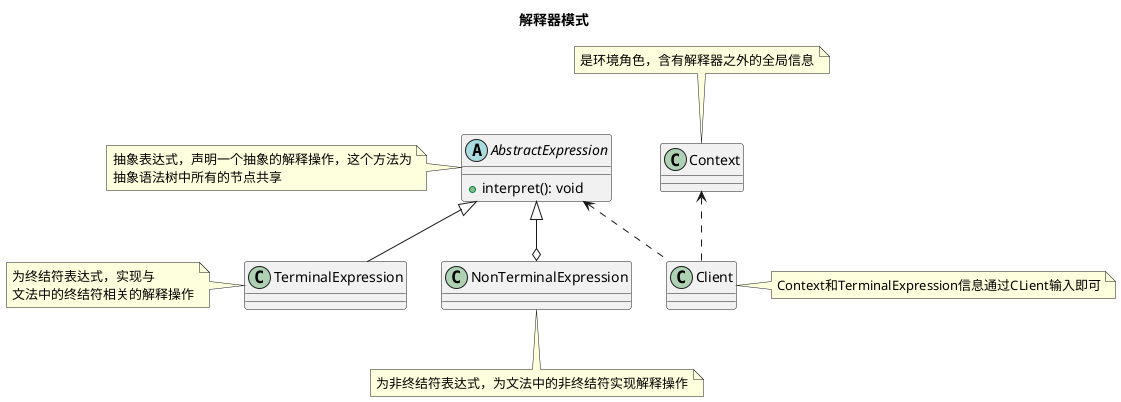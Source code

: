 @startuml

title 解释器模式

abstract class AbstractExpression {
    + interpret(): void
}

note left: 抽象表达式，声明一个抽象的解释操作，这个方法为\n抽象语法树中所有的节点共享

class TerminalExpression {


}

note left: 为终结符表达式，实现与\n文法中的终结符相关的解释操作

class NonTerminalExpression {

}

note bottom: 为非终结符表达式，为文法中的非终结符实现解释操作

AbstractExpression <|-- TerminalExpression
AbstractExpression <|--o NonTerminalExpression

class Context {

}

note top: 是环境角色，含有解释器之外的全局信息


class Client {

}

note right: Context和TerminalExpression信息通过CLient输入即可

Context <.. Client
AbstractExpression <.. Client
@enduml